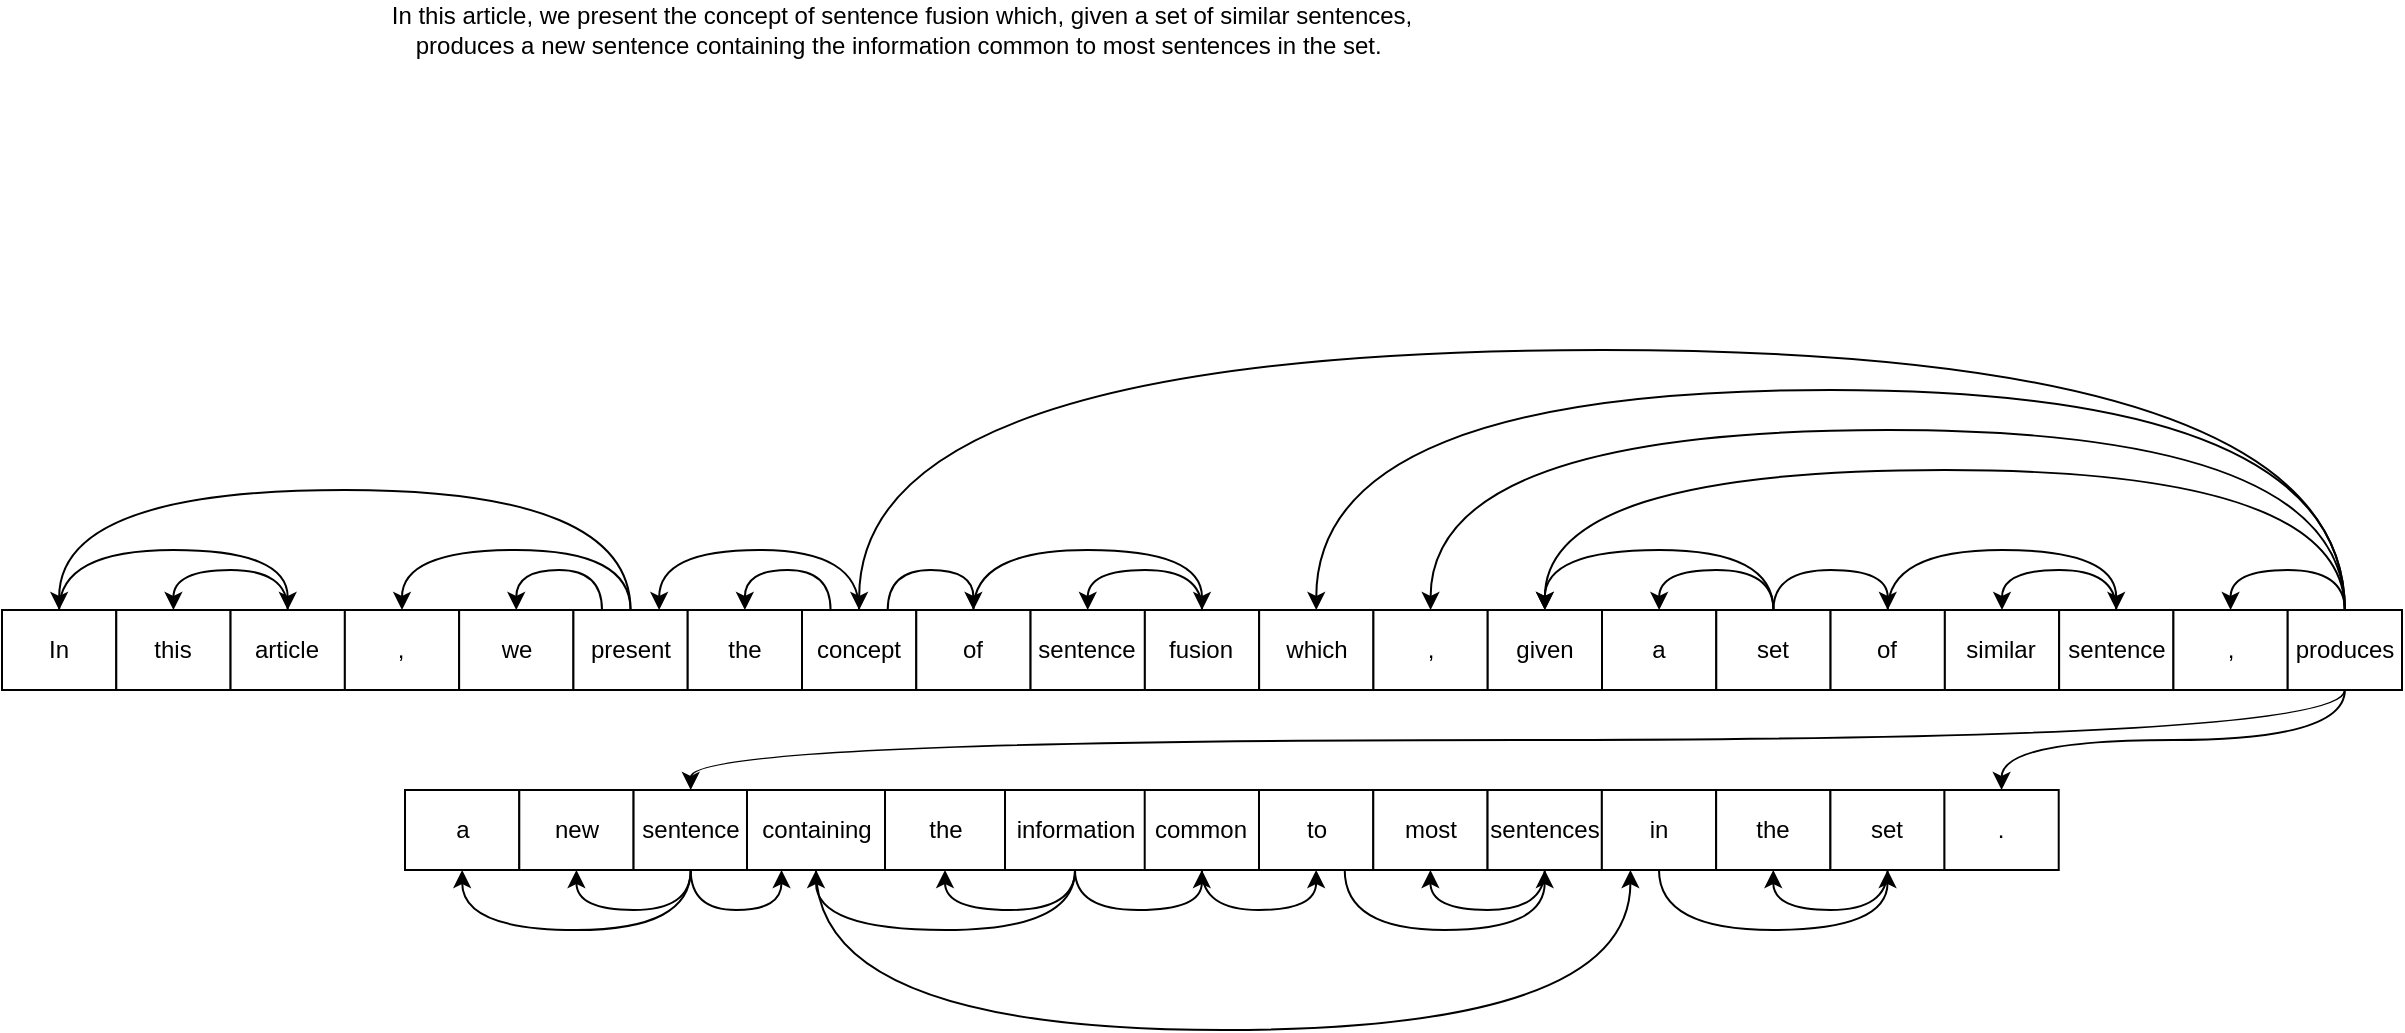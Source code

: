 <mxfile version="12.3.5" type="github" pages="1">
  <diagram id="mTFrQ1_z55DTdRyV_Tct" name="Page-1">
    <mxGraphModel dx="2141" dy="681" grid="1" gridSize="10" guides="1" tooltips="1" connect="1" arrows="1" fold="1" page="1" pageScale="1" pageWidth="827" pageHeight="1169" math="0" shadow="0">
      <root>
        <mxCell id="0"/>
        <mxCell id="1" parent="0"/>
        <mxCell id="3xKM312rynrcHrKgX1cf-3" value="In this article, we present the concept of sentence fusion which, given a set of similar sentences, produces a new sentence containing the information common to most sentences in the set.&amp;nbsp;" style="text;html=1;strokeColor=none;fillColor=none;align=center;verticalAlign=middle;whiteSpace=wrap;rounded=0;" vertex="1" parent="1">
          <mxGeometry x="-570" y="60" width="520" height="20" as="geometry"/>
        </mxCell>
        <mxCell id="3xKM312rynrcHrKgX1cf-6" value="In" style="rounded=0;whiteSpace=wrap;html=1;" vertex="1" parent="1">
          <mxGeometry x="-760" y="360" width="57.143" height="40" as="geometry"/>
        </mxCell>
        <mxCell id="3xKM312rynrcHrKgX1cf-7" value="this" style="rounded=0;whiteSpace=wrap;html=1;" vertex="1" parent="1">
          <mxGeometry x="-702.857" y="360" width="57.143" height="40" as="geometry"/>
        </mxCell>
        <mxCell id="3xKM312rynrcHrKgX1cf-27" style="edgeStyle=orthogonalEdgeStyle;rounded=0;orthogonalLoop=1;jettySize=auto;html=1;exitX=0.5;exitY=0;exitDx=0;exitDy=0;entryX=0.5;entryY=0;entryDx=0;entryDy=0;curved=1;" edge="1" parent="1" source="3xKM312rynrcHrKgX1cf-8" target="3xKM312rynrcHrKgX1cf-7">
          <mxGeometry relative="1" as="geometry"/>
        </mxCell>
        <mxCell id="3xKM312rynrcHrKgX1cf-31" style="edgeStyle=orthogonalEdgeStyle;curved=1;rounded=0;orthogonalLoop=1;jettySize=auto;html=1;exitX=0.5;exitY=0;exitDx=0;exitDy=0;entryX=0.5;entryY=0;entryDx=0;entryDy=0;startArrow=classic;startFill=1;endArrow=none;endFill=0;" edge="1" parent="1" source="3xKM312rynrcHrKgX1cf-8" target="3xKM312rynrcHrKgX1cf-6">
          <mxGeometry relative="1" as="geometry">
            <Array as="points">
              <mxPoint x="-617.143" y="330"/>
              <mxPoint x="-731.429" y="330"/>
            </Array>
          </mxGeometry>
        </mxCell>
        <mxCell id="3xKM312rynrcHrKgX1cf-8" value="article" style="rounded=0;whiteSpace=wrap;html=1;" vertex="1" parent="1">
          <mxGeometry x="-645.714" y="360" width="57.143" height="40" as="geometry"/>
        </mxCell>
        <mxCell id="3xKM312rynrcHrKgX1cf-30" style="edgeStyle=orthogonalEdgeStyle;curved=1;rounded=0;orthogonalLoop=1;jettySize=auto;html=1;exitX=0.5;exitY=0;exitDx=0;exitDy=0;startArrow=classic;startFill=1;endArrow=none;endFill=0;" edge="1" parent="1" source="3xKM312rynrcHrKgX1cf-9">
          <mxGeometry relative="1" as="geometry">
            <mxPoint x="-445.714" y="360" as="targetPoint"/>
            <Array as="points">
              <mxPoint x="-560" y="330"/>
              <mxPoint x="-445.714" y="330"/>
            </Array>
          </mxGeometry>
        </mxCell>
        <mxCell id="3xKM312rynrcHrKgX1cf-9" value="," style="rounded=0;whiteSpace=wrap;html=1;" vertex="1" parent="1">
          <mxGeometry x="-588.571" y="360" width="57.143" height="40" as="geometry"/>
        </mxCell>
        <mxCell id="3xKM312rynrcHrKgX1cf-10" value="we" style="rounded=0;whiteSpace=wrap;html=1;" vertex="1" parent="1">
          <mxGeometry x="-531.429" y="360" width="57.143" height="40" as="geometry"/>
        </mxCell>
        <mxCell id="3xKM312rynrcHrKgX1cf-11" value="present" style="rounded=0;whiteSpace=wrap;html=1;" vertex="1" parent="1">
          <mxGeometry x="-474.286" y="360" width="57.143" height="40" as="geometry"/>
        </mxCell>
        <mxCell id="3xKM312rynrcHrKgX1cf-28" style="edgeStyle=orthogonalEdgeStyle;curved=1;rounded=0;orthogonalLoop=1;jettySize=auto;html=1;exitX=0.5;exitY=0;exitDx=0;exitDy=0;entryX=0.5;entryY=0;entryDx=0;entryDy=0;startArrow=classic;startFill=1;endArrow=none;endFill=0;" edge="1" parent="1" source="3xKM312rynrcHrKgX1cf-6" target="3xKM312rynrcHrKgX1cf-11">
          <mxGeometry relative="1" as="geometry">
            <Array as="points">
              <mxPoint x="-731.429" y="300"/>
              <mxPoint x="-445.714" y="300"/>
            </Array>
          </mxGeometry>
        </mxCell>
        <mxCell id="3xKM312rynrcHrKgX1cf-29" style="edgeStyle=orthogonalEdgeStyle;curved=1;rounded=0;orthogonalLoop=1;jettySize=auto;html=1;exitX=0.5;exitY=0;exitDx=0;exitDy=0;entryX=0.25;entryY=0;entryDx=0;entryDy=0;startArrow=classic;startFill=1;endArrow=none;endFill=0;" edge="1" parent="1" source="3xKM312rynrcHrKgX1cf-10" target="3xKM312rynrcHrKgX1cf-11">
          <mxGeometry relative="1" as="geometry"/>
        </mxCell>
        <mxCell id="3xKM312rynrcHrKgX1cf-12" value="the" style="rounded=0;whiteSpace=wrap;html=1;" vertex="1" parent="1">
          <mxGeometry x="-417.143" y="360" width="57.143" height="40" as="geometry"/>
        </mxCell>
        <mxCell id="3xKM312rynrcHrKgX1cf-33" style="edgeStyle=orthogonalEdgeStyle;curved=1;rounded=0;orthogonalLoop=1;jettySize=auto;html=1;exitX=0.25;exitY=0;exitDx=0;exitDy=0;entryX=0.5;entryY=0;entryDx=0;entryDy=0;startArrow=none;startFill=0;endArrow=classic;endFill=1;" edge="1" parent="1" source="3xKM312rynrcHrKgX1cf-13" target="3xKM312rynrcHrKgX1cf-12">
          <mxGeometry relative="1" as="geometry"/>
        </mxCell>
        <mxCell id="3xKM312rynrcHrKgX1cf-13" value="concept" style="rounded=0;whiteSpace=wrap;html=1;" vertex="1" parent="1">
          <mxGeometry x="-360" y="360" width="57.143" height="40" as="geometry"/>
        </mxCell>
        <mxCell id="3xKM312rynrcHrKgX1cf-32" style="edgeStyle=orthogonalEdgeStyle;curved=1;rounded=0;orthogonalLoop=1;jettySize=auto;html=1;exitX=0.75;exitY=0;exitDx=0;exitDy=0;entryX=0.5;entryY=0;entryDx=0;entryDy=0;startArrow=classic;startFill=1;endArrow=none;endFill=0;" edge="1" parent="1" source="3xKM312rynrcHrKgX1cf-11" target="3xKM312rynrcHrKgX1cf-13">
          <mxGeometry relative="1" as="geometry">
            <Array as="points">
              <mxPoint x="-431" y="330"/>
              <mxPoint x="-331" y="330"/>
            </Array>
          </mxGeometry>
        </mxCell>
        <mxCell id="3xKM312rynrcHrKgX1cf-14" value="of" style="rounded=0;whiteSpace=wrap;html=1;" vertex="1" parent="1">
          <mxGeometry x="-302.857" y="360" width="57.143" height="40" as="geometry"/>
        </mxCell>
        <mxCell id="3xKM312rynrcHrKgX1cf-34" style="edgeStyle=orthogonalEdgeStyle;curved=1;rounded=0;orthogonalLoop=1;jettySize=auto;html=1;exitX=0.75;exitY=0;exitDx=0;exitDy=0;entryX=0.5;entryY=0;entryDx=0;entryDy=0;startArrow=none;startFill=0;endArrow=classic;endFill=1;" edge="1" parent="1" source="3xKM312rynrcHrKgX1cf-13" target="3xKM312rynrcHrKgX1cf-14">
          <mxGeometry relative="1" as="geometry"/>
        </mxCell>
        <mxCell id="3xKM312rynrcHrKgX1cf-15" value="sentence" style="rounded=0;whiteSpace=wrap;html=1;" vertex="1" parent="1">
          <mxGeometry x="-245.714" y="360" width="57.143" height="40" as="geometry"/>
        </mxCell>
        <mxCell id="3xKM312rynrcHrKgX1cf-36" style="edgeStyle=orthogonalEdgeStyle;curved=1;rounded=0;orthogonalLoop=1;jettySize=auto;html=1;exitX=0.5;exitY=0;exitDx=0;exitDy=0;entryX=0.5;entryY=0;entryDx=0;entryDy=0;startArrow=none;startFill=0;endArrow=classic;endFill=1;" edge="1" parent="1" source="3xKM312rynrcHrKgX1cf-16" target="3xKM312rynrcHrKgX1cf-15">
          <mxGeometry relative="1" as="geometry"/>
        </mxCell>
        <mxCell id="3xKM312rynrcHrKgX1cf-16" value="fusion" style="rounded=0;whiteSpace=wrap;html=1;" vertex="1" parent="1">
          <mxGeometry x="-188.571" y="360" width="57.143" height="40" as="geometry"/>
        </mxCell>
        <mxCell id="3xKM312rynrcHrKgX1cf-35" style="edgeStyle=orthogonalEdgeStyle;curved=1;rounded=0;orthogonalLoop=1;jettySize=auto;html=1;exitX=0.5;exitY=0;exitDx=0;exitDy=0;entryX=0.5;entryY=0;entryDx=0;entryDy=0;startArrow=none;startFill=0;endArrow=classic;endFill=1;" edge="1" parent="1" source="3xKM312rynrcHrKgX1cf-14" target="3xKM312rynrcHrKgX1cf-16">
          <mxGeometry relative="1" as="geometry">
            <Array as="points">
              <mxPoint x="-274.286" y="330"/>
              <mxPoint x="-160" y="330"/>
            </Array>
          </mxGeometry>
        </mxCell>
        <mxCell id="3xKM312rynrcHrKgX1cf-17" value="which" style="rounded=0;whiteSpace=wrap;html=1;" vertex="1" parent="1">
          <mxGeometry x="-131.429" y="360" width="57.143" height="40" as="geometry"/>
        </mxCell>
        <mxCell id="3xKM312rynrcHrKgX1cf-18" value="," style="rounded=0;whiteSpace=wrap;html=1;" vertex="1" parent="1">
          <mxGeometry x="-74.286" y="360" width="57.143" height="40" as="geometry"/>
        </mxCell>
        <mxCell id="3xKM312rynrcHrKgX1cf-19" value="given" style="rounded=0;whiteSpace=wrap;html=1;" vertex="1" parent="1">
          <mxGeometry x="-17.143" y="360" width="57.143" height="40" as="geometry"/>
        </mxCell>
        <mxCell id="3xKM312rynrcHrKgX1cf-20" value="a" style="rounded=0;whiteSpace=wrap;html=1;" vertex="1" parent="1">
          <mxGeometry x="40" y="360" width="57.143" height="40" as="geometry"/>
        </mxCell>
        <mxCell id="3xKM312rynrcHrKgX1cf-37" style="edgeStyle=orthogonalEdgeStyle;curved=1;rounded=0;orthogonalLoop=1;jettySize=auto;html=1;exitX=0.5;exitY=0;exitDx=0;exitDy=0;entryX=0.5;entryY=0;entryDx=0;entryDy=0;startArrow=none;startFill=0;endArrow=classic;endFill=1;" edge="1" parent="1" source="3xKM312rynrcHrKgX1cf-21" target="3xKM312rynrcHrKgX1cf-20">
          <mxGeometry relative="1" as="geometry"/>
        </mxCell>
        <mxCell id="3xKM312rynrcHrKgX1cf-38" style="edgeStyle=orthogonalEdgeStyle;curved=1;rounded=0;orthogonalLoop=1;jettySize=auto;html=1;exitX=0.5;exitY=0;exitDx=0;exitDy=0;entryX=0.5;entryY=0;entryDx=0;entryDy=0;startArrow=none;startFill=0;endArrow=classic;endFill=1;" edge="1" parent="1" source="3xKM312rynrcHrKgX1cf-21" target="3xKM312rynrcHrKgX1cf-19">
          <mxGeometry relative="1" as="geometry">
            <Array as="points">
              <mxPoint x="125.714" y="330"/>
              <mxPoint x="11.429" y="330"/>
            </Array>
          </mxGeometry>
        </mxCell>
        <mxCell id="3xKM312rynrcHrKgX1cf-21" value="set" style="rounded=0;whiteSpace=wrap;html=1;" vertex="1" parent="1">
          <mxGeometry x="97.143" y="360" width="57.143" height="40" as="geometry"/>
        </mxCell>
        <mxCell id="3xKM312rynrcHrKgX1cf-22" value="of" style="rounded=0;whiteSpace=wrap;html=1;" vertex="1" parent="1">
          <mxGeometry x="154.286" y="360" width="57.143" height="40" as="geometry"/>
        </mxCell>
        <mxCell id="3xKM312rynrcHrKgX1cf-40" style="edgeStyle=orthogonalEdgeStyle;curved=1;rounded=0;orthogonalLoop=1;jettySize=auto;html=1;exitX=0.5;exitY=0;exitDx=0;exitDy=0;entryX=0.5;entryY=0;entryDx=0;entryDy=0;startArrow=none;startFill=0;endArrow=classic;endFill=1;" edge="1" parent="1" source="3xKM312rynrcHrKgX1cf-21" target="3xKM312rynrcHrKgX1cf-22">
          <mxGeometry relative="1" as="geometry"/>
        </mxCell>
        <mxCell id="3xKM312rynrcHrKgX1cf-23" value="similar" style="rounded=0;whiteSpace=wrap;html=1;" vertex="1" parent="1">
          <mxGeometry x="211.429" y="360" width="57.143" height="40" as="geometry"/>
        </mxCell>
        <mxCell id="3xKM312rynrcHrKgX1cf-42" style="edgeStyle=orthogonalEdgeStyle;curved=1;rounded=0;orthogonalLoop=1;jettySize=auto;html=1;exitX=0.5;exitY=0;exitDx=0;exitDy=0;entryX=0.5;entryY=0;entryDx=0;entryDy=0;startArrow=none;startFill=0;endArrow=classic;endFill=1;" edge="1" parent="1" source="3xKM312rynrcHrKgX1cf-24" target="3xKM312rynrcHrKgX1cf-23">
          <mxGeometry relative="1" as="geometry"/>
        </mxCell>
        <mxCell id="3xKM312rynrcHrKgX1cf-24" value="sentence" style="rounded=0;whiteSpace=wrap;html=1;" vertex="1" parent="1">
          <mxGeometry x="268.571" y="360" width="57.143" height="40" as="geometry"/>
        </mxCell>
        <mxCell id="3xKM312rynrcHrKgX1cf-41" style="edgeStyle=orthogonalEdgeStyle;curved=1;rounded=0;orthogonalLoop=1;jettySize=auto;html=1;exitX=0.5;exitY=0;exitDx=0;exitDy=0;entryX=0.5;entryY=0;entryDx=0;entryDy=0;startArrow=none;startFill=0;endArrow=classic;endFill=1;" edge="1" parent="1" source="3xKM312rynrcHrKgX1cf-22" target="3xKM312rynrcHrKgX1cf-24">
          <mxGeometry relative="1" as="geometry">
            <Array as="points">
              <mxPoint x="182.857" y="330"/>
              <mxPoint x="297.143" y="330"/>
            </Array>
          </mxGeometry>
        </mxCell>
        <mxCell id="3xKM312rynrcHrKgX1cf-25" value="," style="rounded=0;whiteSpace=wrap;html=1;" vertex="1" parent="1">
          <mxGeometry x="325.714" y="360" width="57.143" height="40" as="geometry"/>
        </mxCell>
        <mxCell id="3xKM312rynrcHrKgX1cf-39" style="edgeStyle=orthogonalEdgeStyle;curved=1;rounded=0;orthogonalLoop=1;jettySize=auto;html=1;exitX=0.5;exitY=0;exitDx=0;exitDy=0;entryX=0.5;entryY=0;entryDx=0;entryDy=0;startArrow=none;startFill=0;endArrow=classic;endFill=1;" edge="1" parent="1" source="3xKM312rynrcHrKgX1cf-26" target="3xKM312rynrcHrKgX1cf-17">
          <mxGeometry relative="1" as="geometry">
            <Array as="points">
              <mxPoint x="412" y="250"/>
              <mxPoint x="-103" y="250"/>
            </Array>
          </mxGeometry>
        </mxCell>
        <mxCell id="3xKM312rynrcHrKgX1cf-43" style="edgeStyle=orthogonalEdgeStyle;curved=1;rounded=0;orthogonalLoop=1;jettySize=auto;html=1;exitX=0.5;exitY=0;exitDx=0;exitDy=0;entryX=0.5;entryY=0;entryDx=0;entryDy=0;startArrow=none;startFill=0;endArrow=classic;endFill=1;" edge="1" parent="1" source="3xKM312rynrcHrKgX1cf-26" target="3xKM312rynrcHrKgX1cf-19">
          <mxGeometry relative="1" as="geometry">
            <Array as="points">
              <mxPoint x="412" y="290"/>
              <mxPoint x="11" y="290"/>
            </Array>
          </mxGeometry>
        </mxCell>
        <mxCell id="3xKM312rynrcHrKgX1cf-44" style="edgeStyle=orthogonalEdgeStyle;curved=1;rounded=0;orthogonalLoop=1;jettySize=auto;html=1;exitX=0.5;exitY=0;exitDx=0;exitDy=0;entryX=0.5;entryY=0;entryDx=0;entryDy=0;startArrow=none;startFill=0;endArrow=classic;endFill=1;" edge="1" parent="1" source="3xKM312rynrcHrKgX1cf-26" target="3xKM312rynrcHrKgX1cf-18">
          <mxGeometry relative="1" as="geometry">
            <Array as="points">
              <mxPoint x="412" y="270"/>
              <mxPoint x="-45" y="270"/>
            </Array>
          </mxGeometry>
        </mxCell>
        <mxCell id="3xKM312rynrcHrKgX1cf-45" style="edgeStyle=orthogonalEdgeStyle;curved=1;rounded=0;orthogonalLoop=1;jettySize=auto;html=1;exitX=0.5;exitY=0;exitDx=0;exitDy=0;entryX=0.5;entryY=0;entryDx=0;entryDy=0;startArrow=none;startFill=0;endArrow=classic;endFill=1;" edge="1" parent="1" source="3xKM312rynrcHrKgX1cf-26" target="3xKM312rynrcHrKgX1cf-25">
          <mxGeometry relative="1" as="geometry"/>
        </mxCell>
        <mxCell id="3xKM312rynrcHrKgX1cf-47" style="edgeStyle=orthogonalEdgeStyle;curved=1;rounded=0;orthogonalLoop=1;jettySize=auto;html=1;exitX=0.5;exitY=0;exitDx=0;exitDy=0;entryX=0.5;entryY=0;entryDx=0;entryDy=0;startArrow=none;startFill=0;endArrow=classic;endFill=1;" edge="1" parent="1" source="3xKM312rynrcHrKgX1cf-26" target="3xKM312rynrcHrKgX1cf-13">
          <mxGeometry relative="1" as="geometry">
            <Array as="points">
              <mxPoint x="411" y="230"/>
              <mxPoint x="-331" y="230"/>
            </Array>
          </mxGeometry>
        </mxCell>
        <mxCell id="3xKM312rynrcHrKgX1cf-77" style="edgeStyle=orthogonalEdgeStyle;curved=1;rounded=0;orthogonalLoop=1;jettySize=auto;html=1;exitX=0.5;exitY=1;exitDx=0;exitDy=0;entryX=0.5;entryY=0;entryDx=0;entryDy=0;startArrow=none;startFill=0;endArrow=classic;endFill=1;" edge="1" parent="1" source="3xKM312rynrcHrKgX1cf-26" target="3xKM312rynrcHrKgX1cf-62">
          <mxGeometry relative="1" as="geometry"/>
        </mxCell>
        <mxCell id="3xKM312rynrcHrKgX1cf-78" style="edgeStyle=orthogonalEdgeStyle;curved=1;rounded=0;orthogonalLoop=1;jettySize=auto;html=1;exitX=0.5;exitY=1;exitDx=0;exitDy=0;entryX=0.5;entryY=0;entryDx=0;entryDy=0;startArrow=none;startFill=0;endArrow=classic;endFill=1;" edge="1" parent="1" source="3xKM312rynrcHrKgX1cf-26" target="3xKM312rynrcHrKgX1cf-50">
          <mxGeometry relative="1" as="geometry"/>
        </mxCell>
        <mxCell id="3xKM312rynrcHrKgX1cf-26" value="produces" style="rounded=0;whiteSpace=wrap;html=1;" vertex="1" parent="1">
          <mxGeometry x="382.857" y="360" width="57.143" height="40" as="geometry"/>
        </mxCell>
        <mxCell id="3xKM312rynrcHrKgX1cf-48" value="a" style="rounded=0;whiteSpace=wrap;html=1;" vertex="1" parent="1">
          <mxGeometry x="-558.5" y="450" width="57.143" height="40" as="geometry"/>
        </mxCell>
        <mxCell id="3xKM312rynrcHrKgX1cf-49" value="new" style="rounded=0;whiteSpace=wrap;html=1;" vertex="1" parent="1">
          <mxGeometry x="-501.357" y="450" width="57.143" height="40" as="geometry"/>
        </mxCell>
        <mxCell id="3xKM312rynrcHrKgX1cf-65" style="edgeStyle=orthogonalEdgeStyle;curved=1;rounded=0;orthogonalLoop=1;jettySize=auto;html=1;exitX=0.5;exitY=1;exitDx=0;exitDy=0;entryX=0.5;entryY=1;entryDx=0;entryDy=0;startArrow=none;startFill=0;endArrow=classic;endFill=1;" edge="1" parent="1" source="3xKM312rynrcHrKgX1cf-50" target="3xKM312rynrcHrKgX1cf-49">
          <mxGeometry relative="1" as="geometry"/>
        </mxCell>
        <mxCell id="3xKM312rynrcHrKgX1cf-66" style="edgeStyle=orthogonalEdgeStyle;curved=1;rounded=0;orthogonalLoop=1;jettySize=auto;html=1;exitX=0.5;exitY=1;exitDx=0;exitDy=0;entryX=0.5;entryY=1;entryDx=0;entryDy=0;startArrow=none;startFill=0;endArrow=classic;endFill=1;" edge="1" parent="1" source="3xKM312rynrcHrKgX1cf-50" target="3xKM312rynrcHrKgX1cf-48">
          <mxGeometry relative="1" as="geometry">
            <Array as="points">
              <mxPoint x="-416" y="520"/>
              <mxPoint x="-530" y="520"/>
            </Array>
          </mxGeometry>
        </mxCell>
        <mxCell id="3xKM312rynrcHrKgX1cf-67" style="edgeStyle=orthogonalEdgeStyle;curved=1;rounded=0;orthogonalLoop=1;jettySize=auto;html=1;exitX=0.5;exitY=1;exitDx=0;exitDy=0;entryX=0.25;entryY=1;entryDx=0;entryDy=0;startArrow=none;startFill=0;endArrow=classic;endFill=1;" edge="1" parent="1" source="3xKM312rynrcHrKgX1cf-50" target="3xKM312rynrcHrKgX1cf-51">
          <mxGeometry relative="1" as="geometry">
            <Array as="points">
              <mxPoint x="-416" y="510"/>
              <mxPoint x="-370" y="510"/>
            </Array>
          </mxGeometry>
        </mxCell>
        <mxCell id="3xKM312rynrcHrKgX1cf-50" value="sentence" style="rounded=0;whiteSpace=wrap;html=1;" vertex="1" parent="1">
          <mxGeometry x="-444.214" y="450" width="57.143" height="40" as="geometry"/>
        </mxCell>
        <mxCell id="3xKM312rynrcHrKgX1cf-76" style="edgeStyle=orthogonalEdgeStyle;curved=1;rounded=0;orthogonalLoop=1;jettySize=auto;html=1;exitX=0.5;exitY=1;exitDx=0;exitDy=0;entryX=0.25;entryY=1;entryDx=0;entryDy=0;startArrow=none;startFill=0;endArrow=classic;endFill=1;" edge="1" parent="1" source="3xKM312rynrcHrKgX1cf-51" target="3xKM312rynrcHrKgX1cf-58">
          <mxGeometry relative="1" as="geometry">
            <Array as="points">
              <mxPoint x="-353" y="570"/>
              <mxPoint x="54" y="570"/>
            </Array>
          </mxGeometry>
        </mxCell>
        <mxCell id="3xKM312rynrcHrKgX1cf-51" value="containing" style="rounded=0;whiteSpace=wrap;html=1;" vertex="1" parent="1">
          <mxGeometry x="-387.5" y="450" width="69" height="40" as="geometry"/>
        </mxCell>
        <mxCell id="3xKM312rynrcHrKgX1cf-52" value="the" style="rounded=0;whiteSpace=wrap;html=1;" vertex="1" parent="1">
          <mxGeometry x="-318.5" y="450" width="60" height="40" as="geometry"/>
        </mxCell>
        <mxCell id="3xKM312rynrcHrKgX1cf-68" style="edgeStyle=orthogonalEdgeStyle;curved=1;rounded=0;orthogonalLoop=1;jettySize=auto;html=1;exitX=0.5;exitY=1;exitDx=0;exitDy=0;entryX=0.5;entryY=1;entryDx=0;entryDy=0;startArrow=none;startFill=0;endArrow=classic;endFill=1;" edge="1" parent="1" source="3xKM312rynrcHrKgX1cf-53" target="3xKM312rynrcHrKgX1cf-52">
          <mxGeometry relative="1" as="geometry"/>
        </mxCell>
        <mxCell id="3xKM312rynrcHrKgX1cf-69" style="edgeStyle=orthogonalEdgeStyle;curved=1;rounded=0;orthogonalLoop=1;jettySize=auto;html=1;exitX=0.5;exitY=1;exitDx=0;exitDy=0;entryX=0.5;entryY=1;entryDx=0;entryDy=0;startArrow=none;startFill=0;endArrow=classic;endFill=1;" edge="1" parent="1" source="3xKM312rynrcHrKgX1cf-53" target="3xKM312rynrcHrKgX1cf-51">
          <mxGeometry relative="1" as="geometry">
            <Array as="points">
              <mxPoint x="-223" y="520"/>
              <mxPoint x="-353" y="520"/>
            </Array>
          </mxGeometry>
        </mxCell>
        <mxCell id="3xKM312rynrcHrKgX1cf-70" style="edgeStyle=orthogonalEdgeStyle;curved=1;rounded=0;orthogonalLoop=1;jettySize=auto;html=1;exitX=0.5;exitY=1;exitDx=0;exitDy=0;entryX=0.5;entryY=1;entryDx=0;entryDy=0;startArrow=none;startFill=0;endArrow=classic;endFill=1;" edge="1" parent="1" source="3xKM312rynrcHrKgX1cf-53" target="3xKM312rynrcHrKgX1cf-54">
          <mxGeometry relative="1" as="geometry"/>
        </mxCell>
        <mxCell id="3xKM312rynrcHrKgX1cf-53" value="information" style="rounded=0;whiteSpace=wrap;html=1;" vertex="1" parent="1">
          <mxGeometry x="-258.5" y="450" width="70" height="40" as="geometry"/>
        </mxCell>
        <mxCell id="3xKM312rynrcHrKgX1cf-71" style="edgeStyle=orthogonalEdgeStyle;curved=1;rounded=0;orthogonalLoop=1;jettySize=auto;html=1;exitX=0.5;exitY=1;exitDx=0;exitDy=0;entryX=0.5;entryY=1;entryDx=0;entryDy=0;startArrow=none;startFill=0;endArrow=classic;endFill=1;" edge="1" parent="1" source="3xKM312rynrcHrKgX1cf-54" target="3xKM312rynrcHrKgX1cf-55">
          <mxGeometry relative="1" as="geometry"/>
        </mxCell>
        <mxCell id="3xKM312rynrcHrKgX1cf-54" value="common" style="rounded=0;whiteSpace=wrap;html=1;" vertex="1" parent="1">
          <mxGeometry x="-188.643" y="450" width="57.143" height="40" as="geometry"/>
        </mxCell>
        <mxCell id="3xKM312rynrcHrKgX1cf-73" style="edgeStyle=orthogonalEdgeStyle;curved=1;rounded=0;orthogonalLoop=1;jettySize=auto;html=1;exitX=0.75;exitY=1;exitDx=0;exitDy=0;entryX=0.5;entryY=1;entryDx=0;entryDy=0;startArrow=none;startFill=0;endArrow=classic;endFill=1;" edge="1" parent="1" source="3xKM312rynrcHrKgX1cf-55" target="3xKM312rynrcHrKgX1cf-57">
          <mxGeometry relative="1" as="geometry">
            <Array as="points">
              <mxPoint x="-89" y="520"/>
              <mxPoint x="11" y="520"/>
            </Array>
          </mxGeometry>
        </mxCell>
        <mxCell id="3xKM312rynrcHrKgX1cf-55" value="to" style="rounded=0;whiteSpace=wrap;html=1;" vertex="1" parent="1">
          <mxGeometry x="-131.5" y="450" width="57.143" height="40" as="geometry"/>
        </mxCell>
        <mxCell id="3xKM312rynrcHrKgX1cf-56" value="most" style="rounded=0;whiteSpace=wrap;html=1;" vertex="1" parent="1">
          <mxGeometry x="-74.357" y="450" width="57.143" height="40" as="geometry"/>
        </mxCell>
        <mxCell id="3xKM312rynrcHrKgX1cf-72" style="edgeStyle=orthogonalEdgeStyle;curved=1;rounded=0;orthogonalLoop=1;jettySize=auto;html=1;exitX=0.5;exitY=1;exitDx=0;exitDy=0;entryX=0.5;entryY=1;entryDx=0;entryDy=0;startArrow=none;startFill=0;endArrow=classic;endFill=1;" edge="1" parent="1" source="3xKM312rynrcHrKgX1cf-57" target="3xKM312rynrcHrKgX1cf-56">
          <mxGeometry relative="1" as="geometry"/>
        </mxCell>
        <mxCell id="3xKM312rynrcHrKgX1cf-57" value="sentences" style="rounded=0;whiteSpace=wrap;html=1;" vertex="1" parent="1">
          <mxGeometry x="-17.214" y="450" width="57.143" height="40" as="geometry"/>
        </mxCell>
        <mxCell id="3xKM312rynrcHrKgX1cf-75" style="edgeStyle=orthogonalEdgeStyle;curved=1;rounded=0;orthogonalLoop=1;jettySize=auto;html=1;exitX=0.5;exitY=1;exitDx=0;exitDy=0;entryX=0.5;entryY=1;entryDx=0;entryDy=0;startArrow=none;startFill=0;endArrow=classic;endFill=1;" edge="1" parent="1" source="3xKM312rynrcHrKgX1cf-58" target="3xKM312rynrcHrKgX1cf-60">
          <mxGeometry relative="1" as="geometry">
            <Array as="points">
              <mxPoint x="68" y="520"/>
              <mxPoint x="183" y="520"/>
            </Array>
          </mxGeometry>
        </mxCell>
        <mxCell id="3xKM312rynrcHrKgX1cf-58" value="in" style="rounded=0;whiteSpace=wrap;html=1;" vertex="1" parent="1">
          <mxGeometry x="39.929" y="450" width="57.143" height="40" as="geometry"/>
        </mxCell>
        <mxCell id="3xKM312rynrcHrKgX1cf-59" value="the" style="rounded=0;whiteSpace=wrap;html=1;" vertex="1" parent="1">
          <mxGeometry x="97.071" y="450" width="57.143" height="40" as="geometry"/>
        </mxCell>
        <mxCell id="3xKM312rynrcHrKgX1cf-74" style="edgeStyle=orthogonalEdgeStyle;curved=1;rounded=0;orthogonalLoop=1;jettySize=auto;html=1;exitX=0.5;exitY=1;exitDx=0;exitDy=0;entryX=0.5;entryY=1;entryDx=0;entryDy=0;startArrow=none;startFill=0;endArrow=classic;endFill=1;" edge="1" parent="1" source="3xKM312rynrcHrKgX1cf-60" target="3xKM312rynrcHrKgX1cf-59">
          <mxGeometry relative="1" as="geometry"/>
        </mxCell>
        <mxCell id="3xKM312rynrcHrKgX1cf-60" value="set" style="rounded=0;whiteSpace=wrap;html=1;" vertex="1" parent="1">
          <mxGeometry x="154.214" y="450" width="57.143" height="40" as="geometry"/>
        </mxCell>
        <mxCell id="3xKM312rynrcHrKgX1cf-62" value="." style="rounded=0;whiteSpace=wrap;html=1;" vertex="1" parent="1">
          <mxGeometry x="211.214" y="450" width="57.143" height="40" as="geometry"/>
        </mxCell>
      </root>
    </mxGraphModel>
  </diagram>
</mxfile>
